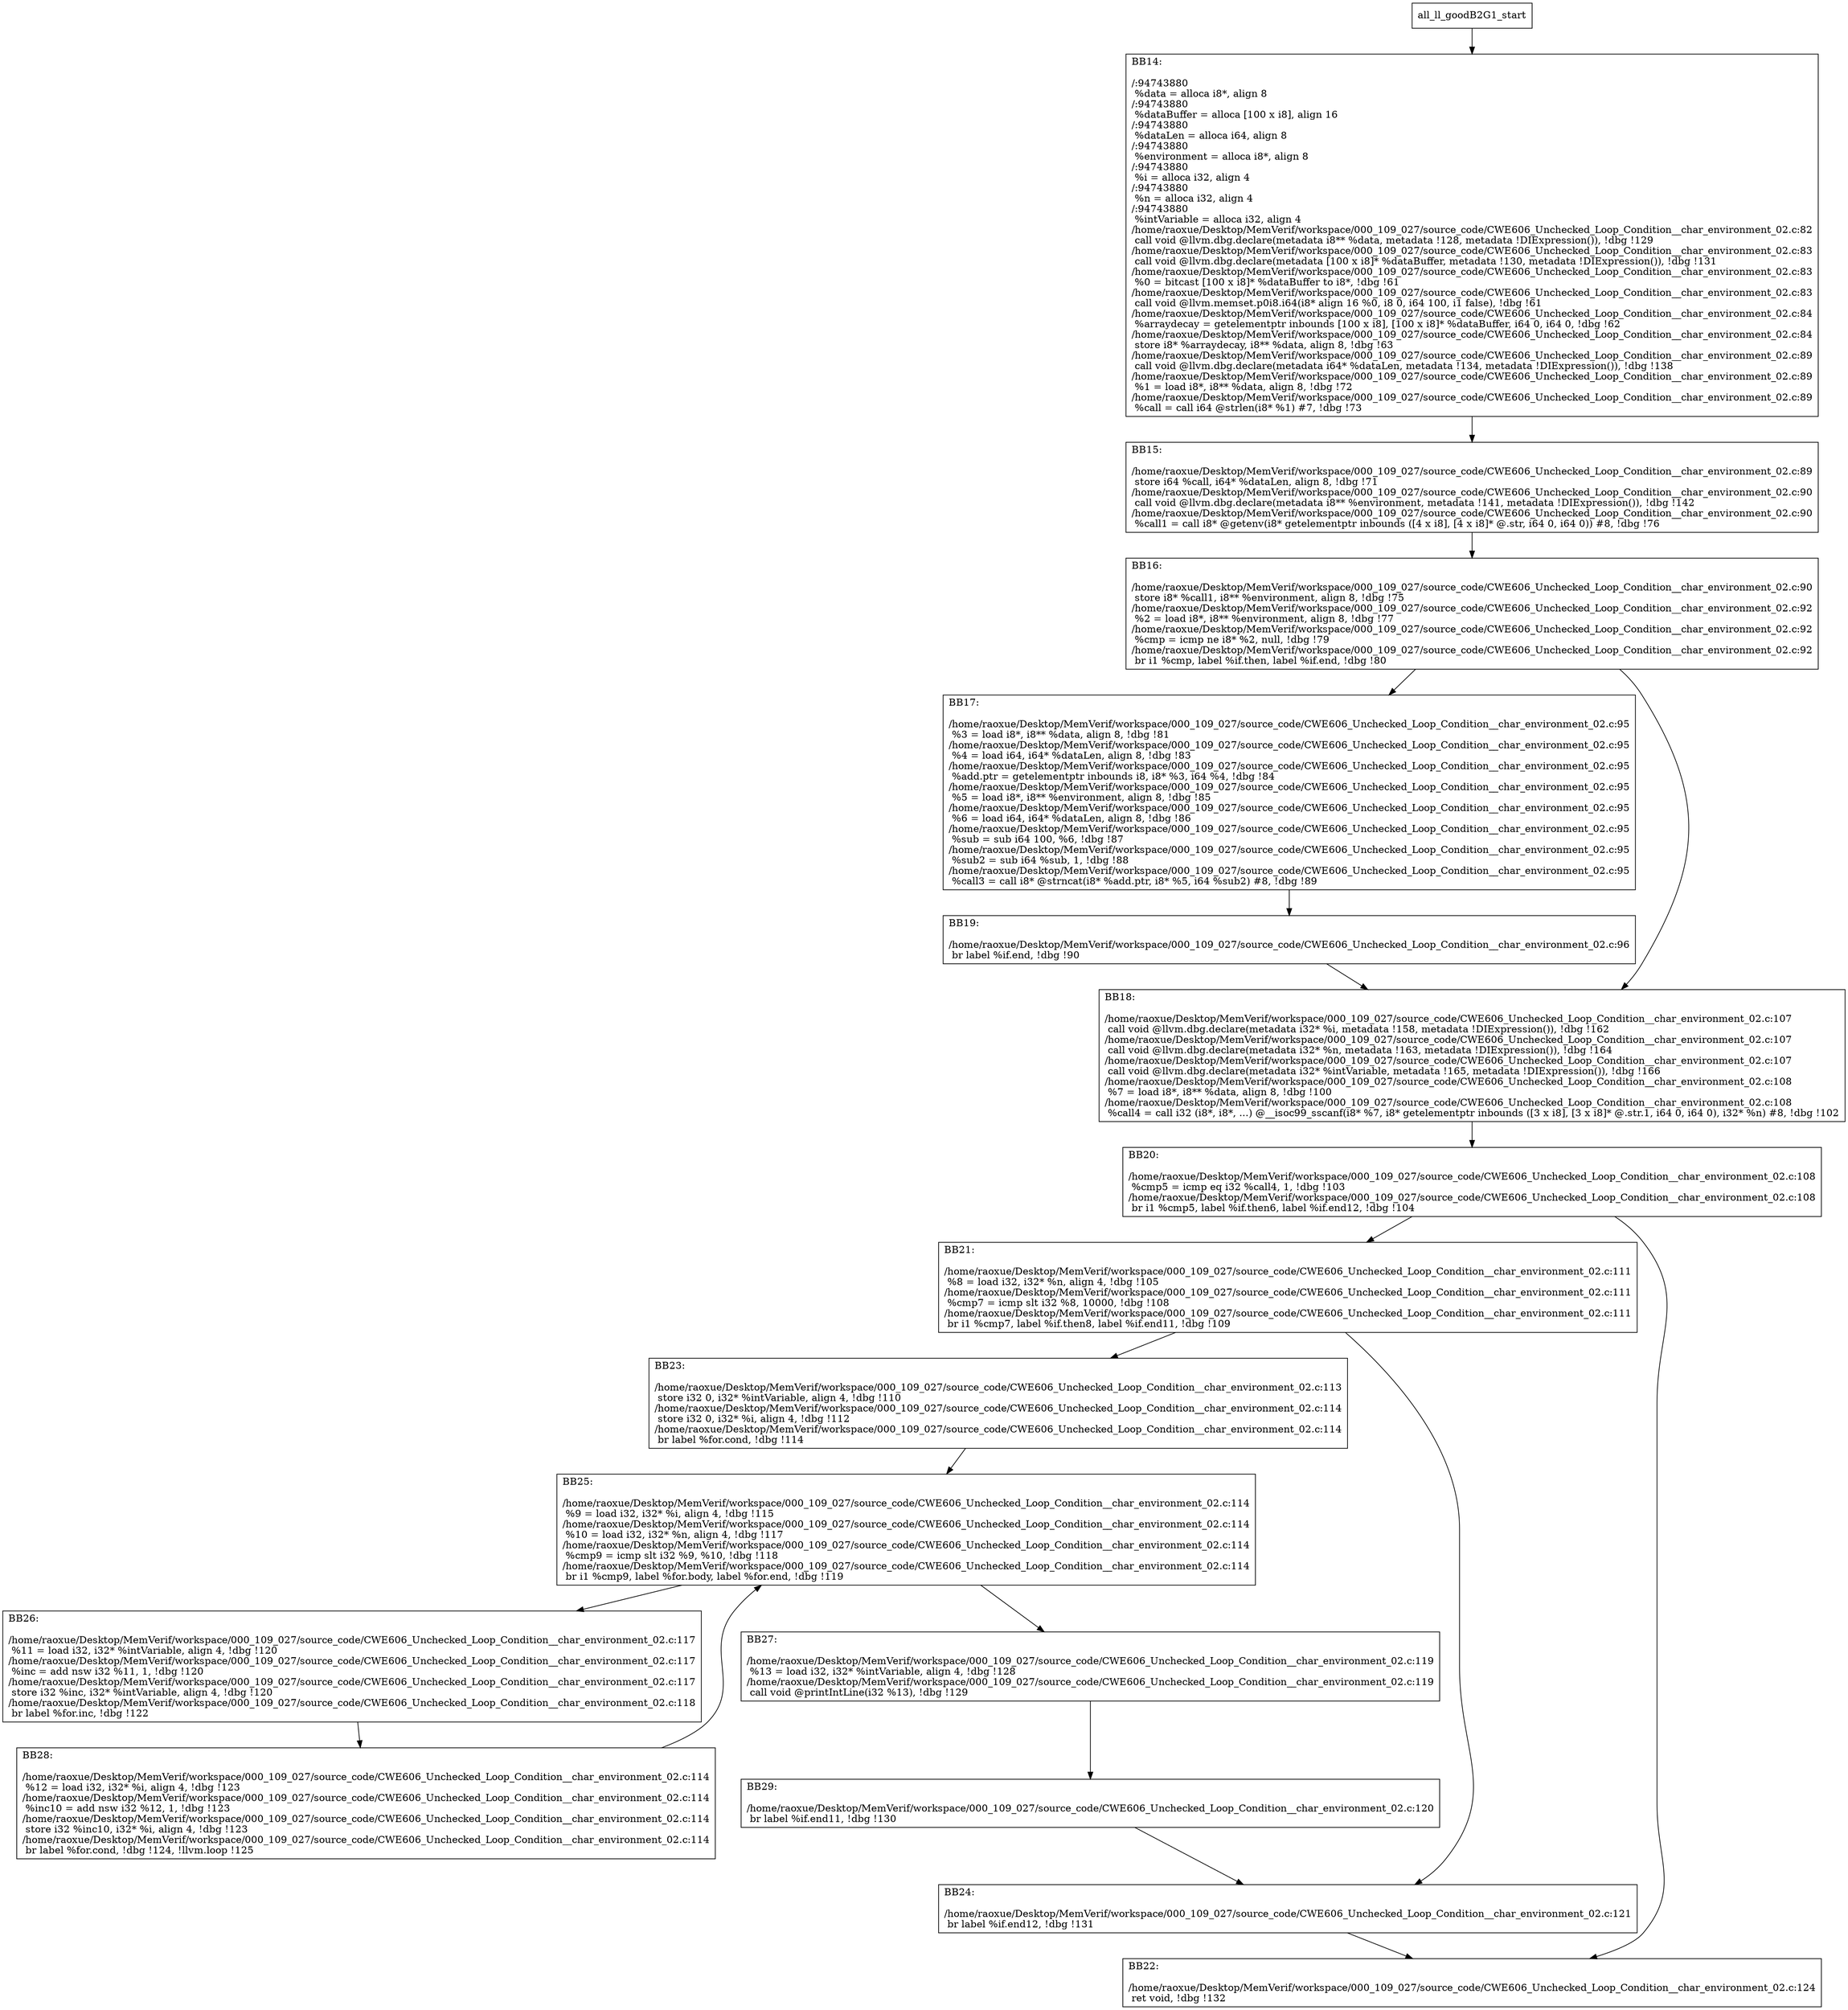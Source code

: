 digraph "CFG for'all_ll_goodB2G1' function" {
	BBall_ll_goodB2G1_start[shape=record,label="{all_ll_goodB2G1_start}"];
	BBall_ll_goodB2G1_start-> all_ll_goodB2G1BB14;
	all_ll_goodB2G1BB14 [shape=record, label="{BB14:\l\l/:94743880\l
  %data = alloca i8*, align 8\l
/:94743880\l
  %dataBuffer = alloca [100 x i8], align 16\l
/:94743880\l
  %dataLen = alloca i64, align 8\l
/:94743880\l
  %environment = alloca i8*, align 8\l
/:94743880\l
  %i = alloca i32, align 4\l
/:94743880\l
  %n = alloca i32, align 4\l
/:94743880\l
  %intVariable = alloca i32, align 4\l
/home/raoxue/Desktop/MemVerif/workspace/000_109_027/source_code/CWE606_Unchecked_Loop_Condition__char_environment_02.c:82\l
  call void @llvm.dbg.declare(metadata i8** %data, metadata !128, metadata !DIExpression()), !dbg !129\l
/home/raoxue/Desktop/MemVerif/workspace/000_109_027/source_code/CWE606_Unchecked_Loop_Condition__char_environment_02.c:83\l
  call void @llvm.dbg.declare(metadata [100 x i8]* %dataBuffer, metadata !130, metadata !DIExpression()), !dbg !131\l
/home/raoxue/Desktop/MemVerif/workspace/000_109_027/source_code/CWE606_Unchecked_Loop_Condition__char_environment_02.c:83\l
  %0 = bitcast [100 x i8]* %dataBuffer to i8*, !dbg !61\l
/home/raoxue/Desktop/MemVerif/workspace/000_109_027/source_code/CWE606_Unchecked_Loop_Condition__char_environment_02.c:83\l
  call void @llvm.memset.p0i8.i64(i8* align 16 %0, i8 0, i64 100, i1 false), !dbg !61\l
/home/raoxue/Desktop/MemVerif/workspace/000_109_027/source_code/CWE606_Unchecked_Loop_Condition__char_environment_02.c:84\l
  %arraydecay = getelementptr inbounds [100 x i8], [100 x i8]* %dataBuffer, i64 0, i64 0, !dbg !62\l
/home/raoxue/Desktop/MemVerif/workspace/000_109_027/source_code/CWE606_Unchecked_Loop_Condition__char_environment_02.c:84\l
  store i8* %arraydecay, i8** %data, align 8, !dbg !63\l
/home/raoxue/Desktop/MemVerif/workspace/000_109_027/source_code/CWE606_Unchecked_Loop_Condition__char_environment_02.c:89\l
  call void @llvm.dbg.declare(metadata i64* %dataLen, metadata !134, metadata !DIExpression()), !dbg !138\l
/home/raoxue/Desktop/MemVerif/workspace/000_109_027/source_code/CWE606_Unchecked_Loop_Condition__char_environment_02.c:89\l
  %1 = load i8*, i8** %data, align 8, !dbg !72\l
/home/raoxue/Desktop/MemVerif/workspace/000_109_027/source_code/CWE606_Unchecked_Loop_Condition__char_environment_02.c:89\l
  %call = call i64 @strlen(i8* %1) #7, !dbg !73\l
}"];
	all_ll_goodB2G1BB14-> all_ll_goodB2G1BB15;
	all_ll_goodB2G1BB15 [shape=record, label="{BB15:\l\l/home/raoxue/Desktop/MemVerif/workspace/000_109_027/source_code/CWE606_Unchecked_Loop_Condition__char_environment_02.c:89\l
  store i64 %call, i64* %dataLen, align 8, !dbg !71\l
/home/raoxue/Desktop/MemVerif/workspace/000_109_027/source_code/CWE606_Unchecked_Loop_Condition__char_environment_02.c:90\l
  call void @llvm.dbg.declare(metadata i8** %environment, metadata !141, metadata !DIExpression()), !dbg !142\l
/home/raoxue/Desktop/MemVerif/workspace/000_109_027/source_code/CWE606_Unchecked_Loop_Condition__char_environment_02.c:90\l
  %call1 = call i8* @getenv(i8* getelementptr inbounds ([4 x i8], [4 x i8]* @.str, i64 0, i64 0)) #8, !dbg !76\l
}"];
	all_ll_goodB2G1BB15-> all_ll_goodB2G1BB16;
	all_ll_goodB2G1BB16 [shape=record, label="{BB16:\l\l/home/raoxue/Desktop/MemVerif/workspace/000_109_027/source_code/CWE606_Unchecked_Loop_Condition__char_environment_02.c:90\l
  store i8* %call1, i8** %environment, align 8, !dbg !75\l
/home/raoxue/Desktop/MemVerif/workspace/000_109_027/source_code/CWE606_Unchecked_Loop_Condition__char_environment_02.c:92\l
  %2 = load i8*, i8** %environment, align 8, !dbg !77\l
/home/raoxue/Desktop/MemVerif/workspace/000_109_027/source_code/CWE606_Unchecked_Loop_Condition__char_environment_02.c:92\l
  %cmp = icmp ne i8* %2, null, !dbg !79\l
/home/raoxue/Desktop/MemVerif/workspace/000_109_027/source_code/CWE606_Unchecked_Loop_Condition__char_environment_02.c:92\l
  br i1 %cmp, label %if.then, label %if.end, !dbg !80\l
}"];
	all_ll_goodB2G1BB16-> all_ll_goodB2G1BB17;
	all_ll_goodB2G1BB16-> all_ll_goodB2G1BB18;
	all_ll_goodB2G1BB17 [shape=record, label="{BB17:\l\l/home/raoxue/Desktop/MemVerif/workspace/000_109_027/source_code/CWE606_Unchecked_Loop_Condition__char_environment_02.c:95\l
  %3 = load i8*, i8** %data, align 8, !dbg !81\l
/home/raoxue/Desktop/MemVerif/workspace/000_109_027/source_code/CWE606_Unchecked_Loop_Condition__char_environment_02.c:95\l
  %4 = load i64, i64* %dataLen, align 8, !dbg !83\l
/home/raoxue/Desktop/MemVerif/workspace/000_109_027/source_code/CWE606_Unchecked_Loop_Condition__char_environment_02.c:95\l
  %add.ptr = getelementptr inbounds i8, i8* %3, i64 %4, !dbg !84\l
/home/raoxue/Desktop/MemVerif/workspace/000_109_027/source_code/CWE606_Unchecked_Loop_Condition__char_environment_02.c:95\l
  %5 = load i8*, i8** %environment, align 8, !dbg !85\l
/home/raoxue/Desktop/MemVerif/workspace/000_109_027/source_code/CWE606_Unchecked_Loop_Condition__char_environment_02.c:95\l
  %6 = load i64, i64* %dataLen, align 8, !dbg !86\l
/home/raoxue/Desktop/MemVerif/workspace/000_109_027/source_code/CWE606_Unchecked_Loop_Condition__char_environment_02.c:95\l
  %sub = sub i64 100, %6, !dbg !87\l
/home/raoxue/Desktop/MemVerif/workspace/000_109_027/source_code/CWE606_Unchecked_Loop_Condition__char_environment_02.c:95\l
  %sub2 = sub i64 %sub, 1, !dbg !88\l
/home/raoxue/Desktop/MemVerif/workspace/000_109_027/source_code/CWE606_Unchecked_Loop_Condition__char_environment_02.c:95\l
  %call3 = call i8* @strncat(i8* %add.ptr, i8* %5, i64 %sub2) #8, !dbg !89\l
}"];
	all_ll_goodB2G1BB17-> all_ll_goodB2G1BB19;
	all_ll_goodB2G1BB19 [shape=record, label="{BB19:\l\l/home/raoxue/Desktop/MemVerif/workspace/000_109_027/source_code/CWE606_Unchecked_Loop_Condition__char_environment_02.c:96\l
  br label %if.end, !dbg !90\l
}"];
	all_ll_goodB2G1BB19-> all_ll_goodB2G1BB18;
	all_ll_goodB2G1BB18 [shape=record, label="{BB18:\l\l/home/raoxue/Desktop/MemVerif/workspace/000_109_027/source_code/CWE606_Unchecked_Loop_Condition__char_environment_02.c:107\l
  call void @llvm.dbg.declare(metadata i32* %i, metadata !158, metadata !DIExpression()), !dbg !162\l
/home/raoxue/Desktop/MemVerif/workspace/000_109_027/source_code/CWE606_Unchecked_Loop_Condition__char_environment_02.c:107\l
  call void @llvm.dbg.declare(metadata i32* %n, metadata !163, metadata !DIExpression()), !dbg !164\l
/home/raoxue/Desktop/MemVerif/workspace/000_109_027/source_code/CWE606_Unchecked_Loop_Condition__char_environment_02.c:107\l
  call void @llvm.dbg.declare(metadata i32* %intVariable, metadata !165, metadata !DIExpression()), !dbg !166\l
/home/raoxue/Desktop/MemVerif/workspace/000_109_027/source_code/CWE606_Unchecked_Loop_Condition__char_environment_02.c:108\l
  %7 = load i8*, i8** %data, align 8, !dbg !100\l
/home/raoxue/Desktop/MemVerif/workspace/000_109_027/source_code/CWE606_Unchecked_Loop_Condition__char_environment_02.c:108\l
  %call4 = call i32 (i8*, i8*, ...) @__isoc99_sscanf(i8* %7, i8* getelementptr inbounds ([3 x i8], [3 x i8]* @.str.1, i64 0, i64 0), i32* %n) #8, !dbg !102\l
}"];
	all_ll_goodB2G1BB18-> all_ll_goodB2G1BB20;
	all_ll_goodB2G1BB20 [shape=record, label="{BB20:\l\l/home/raoxue/Desktop/MemVerif/workspace/000_109_027/source_code/CWE606_Unchecked_Loop_Condition__char_environment_02.c:108\l
  %cmp5 = icmp eq i32 %call4, 1, !dbg !103\l
/home/raoxue/Desktop/MemVerif/workspace/000_109_027/source_code/CWE606_Unchecked_Loop_Condition__char_environment_02.c:108\l
  br i1 %cmp5, label %if.then6, label %if.end12, !dbg !104\l
}"];
	all_ll_goodB2G1BB20-> all_ll_goodB2G1BB21;
	all_ll_goodB2G1BB20-> all_ll_goodB2G1BB22;
	all_ll_goodB2G1BB21 [shape=record, label="{BB21:\l\l/home/raoxue/Desktop/MemVerif/workspace/000_109_027/source_code/CWE606_Unchecked_Loop_Condition__char_environment_02.c:111\l
  %8 = load i32, i32* %n, align 4, !dbg !105\l
/home/raoxue/Desktop/MemVerif/workspace/000_109_027/source_code/CWE606_Unchecked_Loop_Condition__char_environment_02.c:111\l
  %cmp7 = icmp slt i32 %8, 10000, !dbg !108\l
/home/raoxue/Desktop/MemVerif/workspace/000_109_027/source_code/CWE606_Unchecked_Loop_Condition__char_environment_02.c:111\l
  br i1 %cmp7, label %if.then8, label %if.end11, !dbg !109\l
}"];
	all_ll_goodB2G1BB21-> all_ll_goodB2G1BB23;
	all_ll_goodB2G1BB21-> all_ll_goodB2G1BB24;
	all_ll_goodB2G1BB23 [shape=record, label="{BB23:\l\l/home/raoxue/Desktop/MemVerif/workspace/000_109_027/source_code/CWE606_Unchecked_Loop_Condition__char_environment_02.c:113\l
  store i32 0, i32* %intVariable, align 4, !dbg !110\l
/home/raoxue/Desktop/MemVerif/workspace/000_109_027/source_code/CWE606_Unchecked_Loop_Condition__char_environment_02.c:114\l
  store i32 0, i32* %i, align 4, !dbg !112\l
/home/raoxue/Desktop/MemVerif/workspace/000_109_027/source_code/CWE606_Unchecked_Loop_Condition__char_environment_02.c:114\l
  br label %for.cond, !dbg !114\l
}"];
	all_ll_goodB2G1BB23-> all_ll_goodB2G1BB25;
	all_ll_goodB2G1BB25 [shape=record, label="{BB25:\l\l/home/raoxue/Desktop/MemVerif/workspace/000_109_027/source_code/CWE606_Unchecked_Loop_Condition__char_environment_02.c:114\l
  %9 = load i32, i32* %i, align 4, !dbg !115\l
/home/raoxue/Desktop/MemVerif/workspace/000_109_027/source_code/CWE606_Unchecked_Loop_Condition__char_environment_02.c:114\l
  %10 = load i32, i32* %n, align 4, !dbg !117\l
/home/raoxue/Desktop/MemVerif/workspace/000_109_027/source_code/CWE606_Unchecked_Loop_Condition__char_environment_02.c:114\l
  %cmp9 = icmp slt i32 %9, %10, !dbg !118\l
/home/raoxue/Desktop/MemVerif/workspace/000_109_027/source_code/CWE606_Unchecked_Loop_Condition__char_environment_02.c:114\l
  br i1 %cmp9, label %for.body, label %for.end, !dbg !119\l
}"];
	all_ll_goodB2G1BB25-> all_ll_goodB2G1BB26;
	all_ll_goodB2G1BB25-> all_ll_goodB2G1BB27;
	all_ll_goodB2G1BB26 [shape=record, label="{BB26:\l\l/home/raoxue/Desktop/MemVerif/workspace/000_109_027/source_code/CWE606_Unchecked_Loop_Condition__char_environment_02.c:117\l
  %11 = load i32, i32* %intVariable, align 4, !dbg !120\l
/home/raoxue/Desktop/MemVerif/workspace/000_109_027/source_code/CWE606_Unchecked_Loop_Condition__char_environment_02.c:117\l
  %inc = add nsw i32 %11, 1, !dbg !120\l
/home/raoxue/Desktop/MemVerif/workspace/000_109_027/source_code/CWE606_Unchecked_Loop_Condition__char_environment_02.c:117\l
  store i32 %inc, i32* %intVariable, align 4, !dbg !120\l
/home/raoxue/Desktop/MemVerif/workspace/000_109_027/source_code/CWE606_Unchecked_Loop_Condition__char_environment_02.c:118\l
  br label %for.inc, !dbg !122\l
}"];
	all_ll_goodB2G1BB26-> all_ll_goodB2G1BB28;
	all_ll_goodB2G1BB28 [shape=record, label="{BB28:\l\l/home/raoxue/Desktop/MemVerif/workspace/000_109_027/source_code/CWE606_Unchecked_Loop_Condition__char_environment_02.c:114\l
  %12 = load i32, i32* %i, align 4, !dbg !123\l
/home/raoxue/Desktop/MemVerif/workspace/000_109_027/source_code/CWE606_Unchecked_Loop_Condition__char_environment_02.c:114\l
  %inc10 = add nsw i32 %12, 1, !dbg !123\l
/home/raoxue/Desktop/MemVerif/workspace/000_109_027/source_code/CWE606_Unchecked_Loop_Condition__char_environment_02.c:114\l
  store i32 %inc10, i32* %i, align 4, !dbg !123\l
/home/raoxue/Desktop/MemVerif/workspace/000_109_027/source_code/CWE606_Unchecked_Loop_Condition__char_environment_02.c:114\l
  br label %for.cond, !dbg !124, !llvm.loop !125\l
}"];
	all_ll_goodB2G1BB28-> all_ll_goodB2G1BB25;
	all_ll_goodB2G1BB27 [shape=record, label="{BB27:\l\l/home/raoxue/Desktop/MemVerif/workspace/000_109_027/source_code/CWE606_Unchecked_Loop_Condition__char_environment_02.c:119\l
  %13 = load i32, i32* %intVariable, align 4, !dbg !128\l
/home/raoxue/Desktop/MemVerif/workspace/000_109_027/source_code/CWE606_Unchecked_Loop_Condition__char_environment_02.c:119\l
  call void @printIntLine(i32 %13), !dbg !129\l
}"];
	all_ll_goodB2G1BB27-> all_ll_goodB2G1BB29;
	all_ll_goodB2G1BB29 [shape=record, label="{BB29:\l\l/home/raoxue/Desktop/MemVerif/workspace/000_109_027/source_code/CWE606_Unchecked_Loop_Condition__char_environment_02.c:120\l
  br label %if.end11, !dbg !130\l
}"];
	all_ll_goodB2G1BB29-> all_ll_goodB2G1BB24;
	all_ll_goodB2G1BB24 [shape=record, label="{BB24:\l\l/home/raoxue/Desktop/MemVerif/workspace/000_109_027/source_code/CWE606_Unchecked_Loop_Condition__char_environment_02.c:121\l
  br label %if.end12, !dbg !131\l
}"];
	all_ll_goodB2G1BB24-> all_ll_goodB2G1BB22;
	all_ll_goodB2G1BB22 [shape=record, label="{BB22:\l\l/home/raoxue/Desktop/MemVerif/workspace/000_109_027/source_code/CWE606_Unchecked_Loop_Condition__char_environment_02.c:124\l
  ret void, !dbg !132\l
}"];
}

